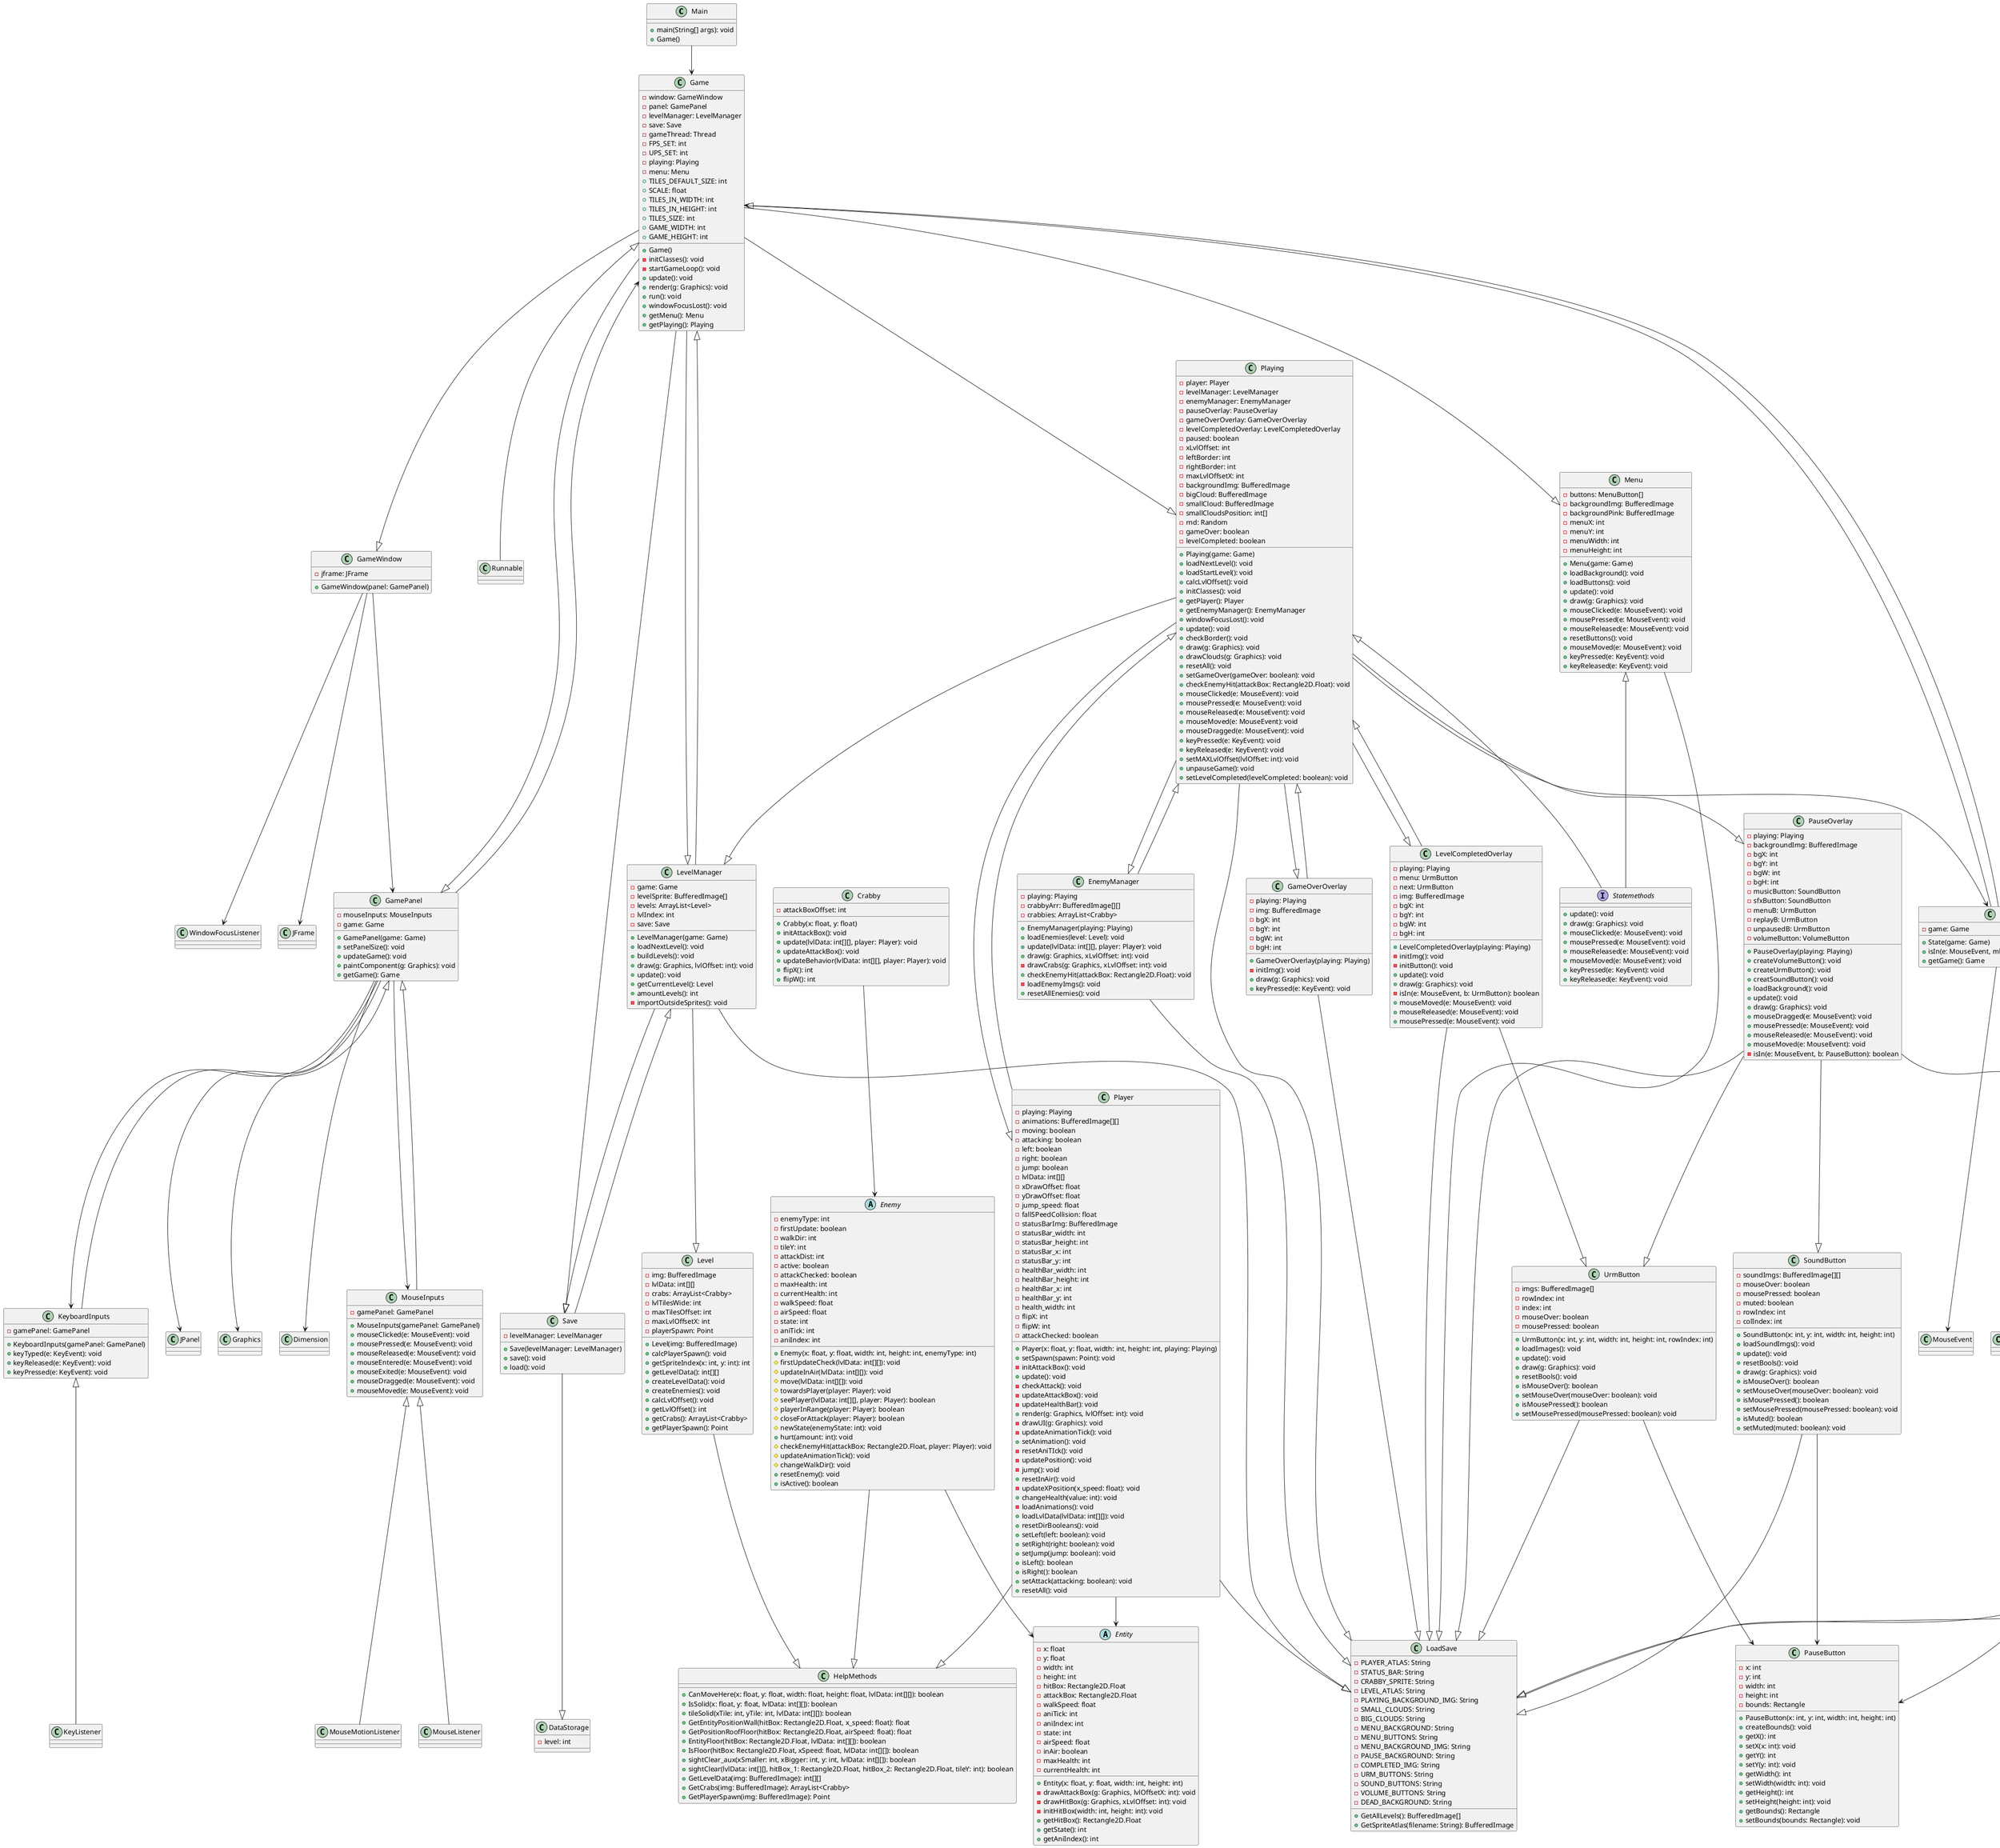@startuml poo

class Main {
  + main(String[] args): void
    + Game()
}

class Game {
  - window: GameWindow
  - panel: GamePanel
  - levelManager: LevelManager
  - save: Save
  - gameThread: Thread
  - FPS_SET: int
  - UPS_SET: int
  - playing: Playing
  - menu: Menu
  + TILES_DEFAULT_SIZE: int
  + SCALE: float
  + TILES_IN_WIDTH: int
  + TILES_IN_HEIGHT: int
  + TILES_SIZE: int
  + GAME_WIDTH: int
  + GAME_HEIGHT: int
  + Game()
  - initClasses(): void
  - startGameLoop(): void
  + update(): void
  + render(g: Graphics): void
  + run(): void
  + windowFocusLost(): void
  + getMenu(): Menu
  + getPlaying(): Playing
}

class GamePanel {
  - mouseInputs: MouseInputs
  - game: Game

  + GamePanel(game: Game)
  + setPanelSize(): void
  + updateGame(): void
  + paintComponent(g: Graphics): void
  + getGame(): Game
}

class GameWindow {
  - jframe: JFrame

  + GameWindow(panel: GamePanel)
}

Main --> Game

Game <|-- Runnable
Game --|> GameWindow
Game --|> GamePanel
Game --|> LevelManager
Game --|> Save
Game --|> Playing
Game --|> Menu

GamePanel --> MouseInputs
GamePanel --> Game
GamePanel --> KeyboardInputs
GamePanel --> JPanel
GamePanel --> Graphics
GamePanel --> Dimension

GameWindow --> JFrame
GameWindow --> WindowFocusListener
GameWindow --> GamePanel

''''''''''''''''''''''''''''''''''''''''''''''''''''

class KeyboardInputs  {
  - gamePanel: GamePanel

  + KeyboardInputs(gamePanel: GamePanel)
  + keyTyped(e: KeyEvent): void
  + keyReleased(e: KeyEvent): void
  + keyPressed(e: KeyEvent): void
}

class MouseInputs {
  - gamePanel: GamePanel

  + MouseInputs(gamePanel: GamePanel)
  + mouseClicked(e: MouseEvent): void
  + mousePressed(e: MouseEvent): void
  + mouseReleased(e: MouseEvent): void
  + mouseEntered(e: MouseEvent): void
  + mouseExited(e: MouseEvent): void
  + mouseDragged(e: MouseEvent): void
  + mouseMoved(e: MouseEvent): void
}

KeyboardInputs <|-- KeyListener
KeyboardInputs --|> GamePanel

MouseInputs --|> GamePanel
MouseInputs <|-- MouseListener
MouseInputs <|-- MouseMotionListener

''''''''''''''''''''''''''''''''''''''''''''''''''''

enum Gamestate {
  PLAYING
  MENU
  OPTIONS
  QUIT
}

class State {
  - game: Game

  + State(game: Game)
  + isIn(e: MouseEvent, mb: MenuButton): boolean
  + getGame(): Game
}

interface Statemethods {
  + update(): void
  + draw(g: Graphics): void
  + mouseClicked(e: MouseEvent): void
  + mousePressed(e: MouseEvent): void
  + mouseReleased(e: MouseEvent): void
  + mouseMoved(e: MouseEvent): void
  + keyPressed(e: KeyEvent): void
  + keyReleased(e: KeyEvent): void
}

class Menu {
  - buttons: MenuButton[]
  - backgroundImg: BufferedImage
  - backgroundPink: BufferedImage
  - menuX: int
  - menuY: int
  - menuWidth: int
  - menuHeight: int

  + Menu(game: Game)
  + loadBackground(): void
  + loadButtons(): void
  + update(): void
  + draw(g: Graphics): void
  + mouseClicked(e: MouseEvent): void
  + mousePressed(e: MouseEvent): void
  + mouseReleased(e: MouseEvent): void
  + resetButtons(): void
  + mouseMoved(e: MouseEvent): void
  + keyPressed(e: KeyEvent): void
  + keyReleased(e: KeyEvent): void
}

class Playing {
  - player: Player
  - levelManager: LevelManager
  - enemyManager: EnemyManager
  - pauseOverlay: PauseOverlay
  - gameOverOverlay: GameOverOverlay
  - levelCompletedOverlay: LevelCompletedOverlay
  - paused: boolean
  - xLvlOffset: int
  - leftBorder: int
  - rightBorder: int
  - maxLvlOffsetX: int
  - backgroundImg: BufferedImage
  - bigCloud: BufferedImage
  - smallCloud: BufferedImage
  - smallCloudsPosition: int[]
  - rnd: Random
  - gameOver: boolean
  - levelCompleted: boolean

  + Playing(game: Game)
  + loadNextLevel(): void
  + loadStartLevel(): void
  + calcLvlOffset(): void
  + initClasses(): void
  + getPlayer(): Player
  + getEnemyManager(): EnemyManager
  + windowFocusLost(): void
  + update(): void
  + checkBorder(): void
  + draw(g: Graphics): void
  + drawClouds(g: Graphics): void
  + resetAll(): void
  + setGameOver(gameOver: boolean): void
  + checkEnemyHit(attackBox: Rectangle2D.Float): void
  + mouseClicked(e: MouseEvent): void
  + mousePressed(e: MouseEvent): void
  + mouseReleased(e: MouseEvent): void
  + mouseMoved(e: MouseEvent): void
  + mouseDragged(e: MouseEvent): void
  + keyPressed(e: KeyEvent): void
  + keyReleased(e: KeyEvent): void
  + setMAXLvlOffset(lvlOffset: int): void
  + unpauseGame(): void
  + setLevelCompleted(levelCompleted: boolean): void
}

State --> Game
State --> MouseEvent
State --> MenuButton
State --> Rectangle
State --|> Game

Menu <|-- Statemethods

Playing <|-- Statemethods
Playing --> State
Playing --|> Player
Playing --|> LevelManager
Playing --|> EnemyManager
Playing --|> PauseOverlay
Playing --|> GameOverOverlay
Playing --|> LevelCompletedOverlay

''''''''''''''''''''''''''''''''''''''''''''''''''''

abstract class Entity {
  - x: float
  - y: float
  - width: int
  - height: int
  - hitBox: Rectangle2D.Float
  - attackBox: Rectangle2D.Float
  - walkSpeed: float
  - aniTick: int
  - aniIndex: int
  - state: int
  - airSpeed: float
  - inAir: boolean
  - maxHealth: int
  - currentHealth: int

  + Entity(x: float, y: float, width: int, height: int)
  - drawAttackBox(g: Graphics, lvlOffsetX: int): void
  - drawHitBox(g: Graphics, xLvlOffset: int): void
  - initHitBox(width: int, height: int): void
  + getHitBox(): Rectangle2D.Float
  + getState(): int
  + getAniIndex(): int
}

class Player {
  - playing: Playing
  - animations: BufferedImage[][]
  - moving: boolean
  - attacking: boolean
  - left: boolean
  - right: boolean
  - jump: boolean
  - lvlData: int[][]
  - xDrawOffset: float
  - yDrawOffset: float
  - jump_speed: float
  - fallSPeedCollision: float
  - statusBarImg: BufferedImage
  - statusBar_width: int
  - statusBar_height: int
  - statusBar_x: int
  - statusBar_y: int
  - healthBar_width: int
  - healthBar_height: int
  - healthBar_x: int
  - healthBar_y: int
  - health_width: int
  - flipX: int
  - flipW: int
  - attackChecked: boolean
  + Player(x: float, y: float, width: int, height: int, playing: Playing)
  + setSpawn(spawn: Point): void
  - initAttackBox(): void
  + update(): void
  - checkAttack(): void
  - updateAttackBox(): void
  - updateHealthBar(): void
  + render(g: Graphics, lvlOffset: int): void
  - drawUI(g: Graphics): void
  - updateAnimationTick(): void
  + setAnimation(): void
  - resetAniTIck(): void
  - updatePosition(): void
  - jump(): void
  + resetInAir(): void
  - updateXPosition(x_speed: float): void
  + changeHealth(value: int): void
  - loadAnimations(): void
  + loadLvlData(lvlData: int[][]): void
  + resetDirBooleans(): void
  + setLeft(left: boolean): void
  + setRight(right: boolean): void
  + setJump(jump: boolean): void
  + isLeft(): boolean
  + isRight(): boolean
  + setAttack(attacking: boolean): void
  + resetAll(): void
}

class EnemyManager {
  - playing: Playing
  - crabbyArr: BufferedImage[][]
  - crabbies: ArrayList<Crabby>
  + EnemyManager(playing: Playing)
  + loadEnemies(level: Level): void
  + update(lvlData: int[][], player: Player): void
  + draw(g: Graphics, xLvlOffset: int): void
  - drawCrabs(g: Graphics, xLvlOffset: int): void
  + checkEnemyHit(attackBox: Rectangle2D.Float): void
  - loadEnemyImgs(): void
  + resetAllEnemies(): void
}

abstract class Enemy {
  - enemyType: int
  - firstUpdate: boolean
  - walkDir: int
  - tileY: int
  - attackDist: int
  - active: boolean
  - attackChecked: boolean
  - maxHealth: int
  - currentHealth: int
  - walkSpeed: float
  - airSpeed: float
  - state: int
  - aniTick: int
  - aniIndex: int
  + Enemy(x: float, y: float, width: int, height: int, enemyType: int)
  # firstUpdateCheck(lvlData: int[][]): void
  # updateInAir(lvlData: int[][]): void
  # move(lvlData: int[][]): void
  # towardsPlayer(player: Player): void
  # seePlayer(lvlData: int[][], player: Player): boolean
  # playerInRange(player: Player): boolean
  # closeForAttack(player: Player): boolean
  # newState(enemyState: int): void
  + hurt(amount: int): void
  # checkEnemyHit(attackBox: Rectangle2D.Float, player: Player): void
  # updateAnimationTick(): void
  # changeWalkDir(): void
  + resetEnemy(): void
  + isActive(): boolean
}

class Crabby {
  - attackBoxOffset: int
  + Crabby(x: float, y: float)
  + initAttackBox(): void
  + update(lvlData: int[][], player: Player): void
  + updateAttackBox(): void
  + updateBehavior(lvlData: int[][], player: Player): void
  + flipX(): int
  + flipW(): int
}

Player --> Entity
Enemy --> Entity
Crabby --> Enemy

Player --|> Playing

EnemyManager --|> Playing

''''''''''''''''''''''''''''''''''''''''''''''''''''

class Level {
  - img: BufferedImage
  - lvlData: int[][]
  - crabs: ArrayList<Crabby>
  - lvlTilesWide: int
  - maxTilesOffset: int
  - maxLvlOffsetX: int
  - playerSpawn: Point
  + Level(img: BufferedImage)
  + calcPlayerSpawn(): void
  + getSpriteIndex(x: int, y: int): int
  + getLevelData(): int[][]
  + createLevelData(): void
  + createEnemies(): void
  + calcLvlOffset(): void
  + getLvlOffset(): int
  + getCrabs(): ArrayList<Crabby>
  + getPlayerSpawn(): Point
}

class LevelManager {
  - game: Game
  - levelSprite: BufferedImage[]
  - levels: ArrayList<Level>
  - lvlIndex: int
  - save: Save
  + LevelManager(game: Game)
  + loadNextLevel(): void
  + buildLevels(): void
  + draw(g: Graphics, lvlOffset: int): void
  + update(): void
  + getCurrentLevel(): Level
  + amountLevels(): int
  - importOutsideSprites(): void
}


LevelManager --|> Game
LevelManager --|> Save
LevelManager --|> Level

''''''''''''''''''''''''''''''''''''''''''''''''''''

class GameOverOverlay {
  - playing: Playing
  - img: BufferedImage
  - bgX: int
  - bgY: int
  - bgW: int
  - bgH: int
  + GameOverOverlay(playing: Playing)
  - initImg(): void
  + draw(g: Graphics): void
  + keyPressed(e: KeyEvent): void
}

class LevelCompletedOverlay {
  - playing: Playing
  - menu: UrmButton
  - next: UrmButton
  - img: BufferedImage
  - bgX: int
  - bgY: int
  - bgW: int
  - bgH: int
  + LevelCompletedOverlay(playing: Playing)
  - initImg(): void
  - initButton(): void
  + update(): void
  + draw(g: Graphics): void
  - isIn(e: MouseEvent, b: UrmButton): boolean
  + mouseMoved(e: MouseEvent): void
  + mouseReleased(e: MouseEvent): void
  + mousePressed(e: MouseEvent): void
}

class MenuButton {
  - xPosition: int
  - yPosition: int
  - rowIndex: int
  - index: int
  - xOffsetCenter: int
  - state: Gamestate
  - imgs: BufferedImage[]
  - mouseOver: boolean
  - mousePressed: boolean
  - bounds: Rectangle
  + MenuButton(xPosition: int, yPosition: int, rowIndex: int, state: Gamestate)
  - initBounds(): void
  + getBounds(): Rectangle
  - loadImgs(): void
  + draw(g: Graphics): void
  + update(): void
  + isMouseOver(): boolean
  + setMouseOver(mouseOver: boolean): void
  + isMousePressed(): boolean
  + setMousePressed(mousePressed: boolean): void
  + applyGamestate(): void
  + resetBools(): void
}

class PauseButton {
  - x: int
  - y: int
  - width: int
  - height: int
  - bounds: Rectangle
  + PauseButton(x: int, y: int, width: int, height: int)
  + createBounds(): void
  + getX(): int
  + setX(x: int): void
  + getY(): int
  + setY(y: int): void
  + getWidth(): int
  + setWidth(width: int): void
  + getHeight(): int
  + setHeight(height: int): void
  + getBounds(): Rectangle
  + setBounds(bounds: Rectangle): void
}

class PauseOverlay {
  - playing: Playing
  - backgroundImg: BufferedImage
  - bgX: int
  - bgY: int
  - bgW: int
  - bgH: int
  - musicButton: SoundButton
  - sfxButton: SoundButton
  - menuB: UrmButton
  - replayB: UrmButton
  - unpausedB: UrmButton
  - volumeButton: VolumeButton
  + PauseOverlay(playing: Playing)
  + createVolumeButton(): void
  + createUrmButton(): void
  + creatSoundButton(): void
  + loadBackground(): void
  + update(): void
  + draw(g: Graphics): void
  + mouseDragged(e: MouseEvent): void
  + mousePressed(e: MouseEvent): void
  + mouseReleased(e: MouseEvent): void
  + mouseMoved(e: MouseEvent): void
  - isIn(e: MouseEvent, b: PauseButton): boolean
}

class SoundButton {
  - soundImgs: BufferedImage[][]
  - mouseOver: boolean
  - mousePressed: boolean
  - muted: boolean
  - rowIndex: int
  - colIndex: int
  + SoundButton(x: int, y: int, width: int, height: int)
  + loadSoundImgs(): void
  + update(): void
  + resetBools(): void
  + draw(g: Graphics): void
  + isMouseOver(): boolean
  + setMouseOver(mouseOver: boolean): void
  + isMousePressed(): boolean
  + setMousePressed(mousePressed: boolean): void
  + isMuted(): boolean
  + setMuted(muted: boolean): void
}

class UrmButton {
  - imgs: BufferedImage[]
  - rowIndex: int
  - index: int
  - mouseOver: boolean
  - mousePressed: boolean
  + UrmButton(x: int, y: int, width: int, height: int, rowIndex: int)
  + loadImages(): void
  + update(): void
  + draw(g: Graphics): void
  + resetBools(): void
  + isMouseOver(): boolean
  + setMouseOver(mouseOver: boolean): void
  + isMousePressed(): boolean
  + setMousePressed(mousePressed: boolean): void
}

class VolumeButton {
  - imgs: BufferedImage[]
  - slider: BufferedImage
  - index: int
  - buttonX: int
  - minX: int
  - maxX: int
  - mouseOver: boolean
  - mousePressed: boolean
  + VolumeButton(x: int, y: int, width: int, height: int)
  + loadImages(): void
  + update(): void
  + draw(g: Graphics): void
  + changeX(x: int): void
  + resetBools(): void
  + isMouseOver(): boolean
  + setMouseOver(mouseOver: boolean): void
  + isMousePressed(): boolean
  + setMousePressed(mousePressed: boolean): void
}

SoundButton --> PauseButton
UrmButton --> PauseButton
VolumeButton --> PauseButton

GameOverOverlay --|> Playing

LevelCompletedOverlay --|> Playing
LevelCompletedOverlay --|> UrmButton

MenuButton --|> Gamestate 

PauseOverlay --|> UrmButton
PauseOverlay --|> SoundButton
PauseOverlay --|> VolumeButton

''''''''''''''''''''''''''''''''''''''''''''''''''''

class Constants {
    - GRAVITY: float
    - ANI_SPEED: float

    - EnemyConstants
    - Environment
    - UI
    - Directions
    - PlayerConstant
    
    + GetSpriteAmount(enemy_type: int, enemy_state: int): int
    + GetMaxHealth(enemy_type: int): int
    + GetEnemyDamage(enemy_type: int): int
}

class EnemyConstants {
    + CRABBY: int
    + IDLE: int
    + RUNNING: int
    + ATTACK: int
    + HIT: int
    + DEAD: int
    + CRABBY_WIDTH_DEFAULT: int
    + CRABBY_HEIGHT_DEFAULT: int
    + CRABBY_WIDTH: int
    + CRABBY_HEIGHT: int
    + CRABBY_DRAWOFFSET_X: int
    + CRABBY_DRAWOFFSET_Y: int
}

class Environment {
    + BIG_CLOUD_WIDTH_DEFAULT: int
    + BIG_CLOUD_HEIGHT_DEFAULT: int
    + BIG_CLOUD_WIDTH: int
    + BIG_CLOUD_HEIGHT: int
    + SMALL_CLOUD_WIDTH_DEFAULT: int
    + SMALL_CLOUD_HEIGHT_DEFAULT: int
    + SMALL_CLOUD_WIDTH: int
    + SMALL_CLOUD_HEIGHT: int
}

class UI {
    - Buttons
    - PauseButtons
    - UrmButtons
    - VolumeButton
}

class Buttons {
    + B_WIDTH_DEFAULT: int
    + B_HEIGHT_DEFAULT: int
    + B_WIDTH: int
    + B_HEIGHT: int
}

class PauseButtons {
    + SOUND_SIZE_DEFAULT: int
    + SOUND_SIZE: int
}

class UrmButtons {
    + URM_DEFAULT_SIZE: int
    + URM_SIZE: int
}

class VolumeButton {
    + VOLUME_DEFAULT_WIDTH: int
    + VOLUME_DEFAULT_HEIGHT: int
    + VOLUME_WIDTH: int
    + VOLUME_HEIGHT: int
    + SLIDER_DEFAULT_WIDTH: int
    + SLIDER_WIDTH: int
}

class Directions {
    + LEFT: int
    + UP: int
    + RIGHT: int
    + DOWN: int
}

class PlayerConstants {
    + IDLE: int
    + RUNNING: int
    + JUMP: int
    + FALL: int
    + ATTACK: int
    + HIT: int
    + DEAD: int
    + GetSpriteAmount(player_action: int): int
}

Constants --* EnemyConstants
Constants --* Environment
Constants --* UI
Constants --* Directions
Constants --* PlayerConstants

UI --* Buttons
UI --* PauseButtons
UI --* UrmButtons
UI --* VolumeButton

''''''''''''''''''''''''''''''''''''''''''''''''''''

class HelpMethods {
  +CanMoveHere(x: float, y: float, width: float, height: float, lvlData: int[][]): boolean
  +IsSolid(x: float, y: float, lvlData: int[][]): boolean
  +tileSolid(xTile: int, yTile: int, lvlData: int[][]): boolean
  +GetEntityPositionWall(hitBox: Rectangle2D.Float, x_speed: float): float
  +GetPositionRoofFloor(hitBox: Rectangle2D.Float, airSpeed: float): float
  +EntityFloor(hitBox: Rectangle2D.Float, lvlData: int[][]): boolean
  +IsFloor(hitBox: Rectangle2D.Float, xSpeed: float, lvlData: int[][]): boolean
  +sightClear_aux(xSmaller: int, xBigger: int, y: int, lvlData: int[][]): boolean
  +sightClear(lvlData: int[][], hitBox_1: Rectangle2D.Float, hitBox_2: Rectangle2D.Float, tileY: int): boolean
  +GetLevelData(img: BufferedImage): int[][]
  +GetCrabs(img: BufferedImage): ArrayList<Crabby>
  +GetPlayerSpawn(img: BufferedImage): Point
}

class LoadSave {
  -PLAYER_ATLAS: String
  -STATUS_BAR: String
  -CRABBY_SPRITE: String
  -LEVEL_ATLAS: String
  -PLAYING_BACKGROUND_IMG: String
  -SMALL_CLOUDS: String
  -BIG_CLOUDS: String
  -MENU_BACKGROUND: String
  -MENU_BUTTONS: String
  -MENU_BACKGROUND_IMG: String
  -PAUSE_BACKGROUND: String
  -COMPLETED_IMG: String
  -URM_BUTTONS: String
  -SOUND_BUTTONS: String
  -VOLUME_BUTTONS: String
  -DEAD_BACKGROUND: String
  +GetAllLevels(): BufferedImage[]
  +GetSpriteAtlas(filename: String): BufferedImage
}

Player --|> HelpMethods
Enemy --|> HelpMethods
Level --|> HelpMethods

LevelManager --|> LoadSave
Menu --|> LoadSave
Playing --|> LoadSave
Player --|> LoadSave
EnemyManager --|> LoadSave
GameOverOverlay --|> LoadSave
LevelCompletedOverlay --|> LoadSave
PauseOverlay --|> LoadSave
UrmButton --|> LoadSave
VolumeButton --|> LoadSave
SoundButton --|> LoadSave
MenuButton --|> LoadSave


''''''''''''''''''''''''''''''''''''''''''''''''''''

class DataStorage {
  - level: int
}

class Save {
  - levelManager: LevelManager

  + Save(levelManager: LevelManager)
  + save(): void
  + load(): void
}

Save --|> LevelManager
Save --|> DataStorage

@enduml